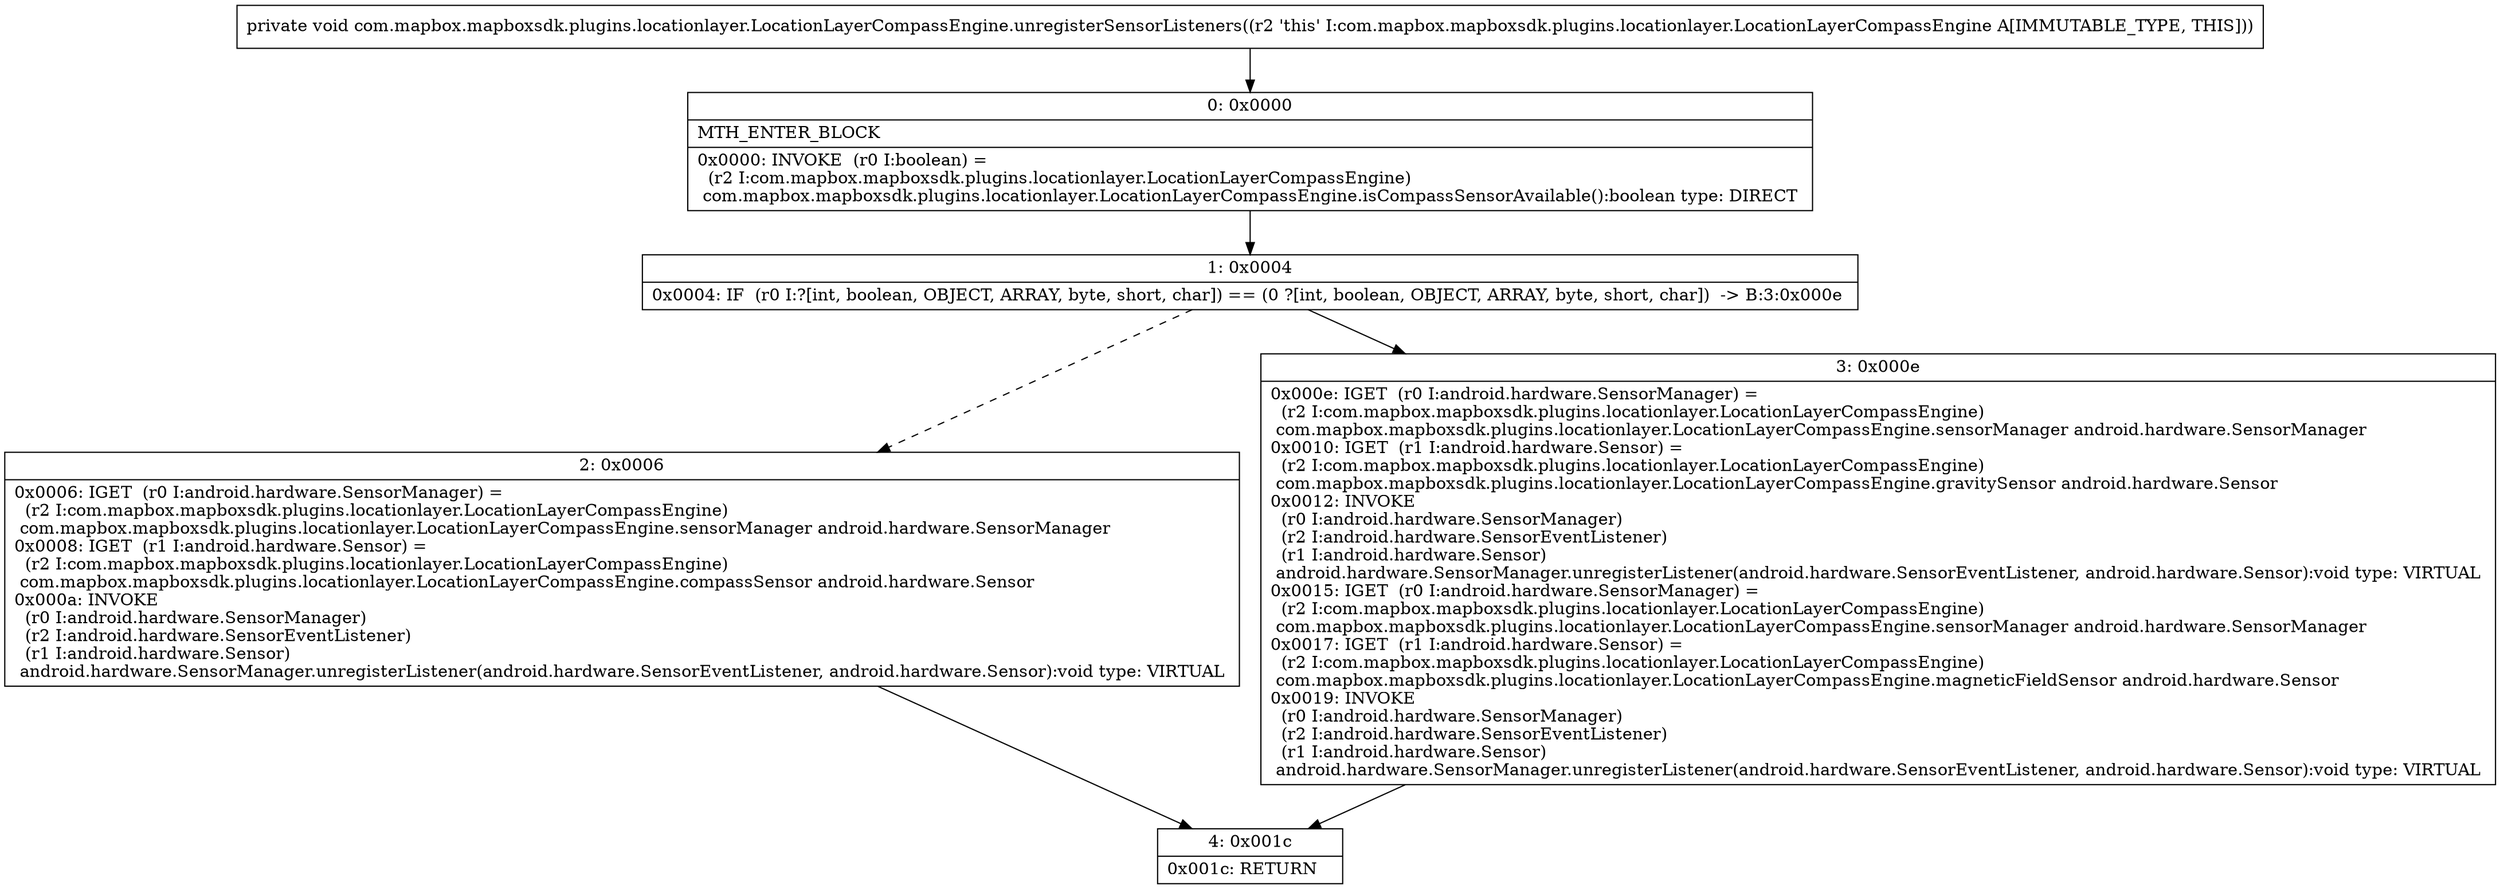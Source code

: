 digraph "CFG forcom.mapbox.mapboxsdk.plugins.locationlayer.LocationLayerCompassEngine.unregisterSensorListeners()V" {
Node_0 [shape=record,label="{0\:\ 0x0000|MTH_ENTER_BLOCK\l|0x0000: INVOKE  (r0 I:boolean) = \l  (r2 I:com.mapbox.mapboxsdk.plugins.locationlayer.LocationLayerCompassEngine)\l com.mapbox.mapboxsdk.plugins.locationlayer.LocationLayerCompassEngine.isCompassSensorAvailable():boolean type: DIRECT \l}"];
Node_1 [shape=record,label="{1\:\ 0x0004|0x0004: IF  (r0 I:?[int, boolean, OBJECT, ARRAY, byte, short, char]) == (0 ?[int, boolean, OBJECT, ARRAY, byte, short, char])  \-\> B:3:0x000e \l}"];
Node_2 [shape=record,label="{2\:\ 0x0006|0x0006: IGET  (r0 I:android.hardware.SensorManager) = \l  (r2 I:com.mapbox.mapboxsdk.plugins.locationlayer.LocationLayerCompassEngine)\l com.mapbox.mapboxsdk.plugins.locationlayer.LocationLayerCompassEngine.sensorManager android.hardware.SensorManager \l0x0008: IGET  (r1 I:android.hardware.Sensor) = \l  (r2 I:com.mapbox.mapboxsdk.plugins.locationlayer.LocationLayerCompassEngine)\l com.mapbox.mapboxsdk.plugins.locationlayer.LocationLayerCompassEngine.compassSensor android.hardware.Sensor \l0x000a: INVOKE  \l  (r0 I:android.hardware.SensorManager)\l  (r2 I:android.hardware.SensorEventListener)\l  (r1 I:android.hardware.Sensor)\l android.hardware.SensorManager.unregisterListener(android.hardware.SensorEventListener, android.hardware.Sensor):void type: VIRTUAL \l}"];
Node_3 [shape=record,label="{3\:\ 0x000e|0x000e: IGET  (r0 I:android.hardware.SensorManager) = \l  (r2 I:com.mapbox.mapboxsdk.plugins.locationlayer.LocationLayerCompassEngine)\l com.mapbox.mapboxsdk.plugins.locationlayer.LocationLayerCompassEngine.sensorManager android.hardware.SensorManager \l0x0010: IGET  (r1 I:android.hardware.Sensor) = \l  (r2 I:com.mapbox.mapboxsdk.plugins.locationlayer.LocationLayerCompassEngine)\l com.mapbox.mapboxsdk.plugins.locationlayer.LocationLayerCompassEngine.gravitySensor android.hardware.Sensor \l0x0012: INVOKE  \l  (r0 I:android.hardware.SensorManager)\l  (r2 I:android.hardware.SensorEventListener)\l  (r1 I:android.hardware.Sensor)\l android.hardware.SensorManager.unregisterListener(android.hardware.SensorEventListener, android.hardware.Sensor):void type: VIRTUAL \l0x0015: IGET  (r0 I:android.hardware.SensorManager) = \l  (r2 I:com.mapbox.mapboxsdk.plugins.locationlayer.LocationLayerCompassEngine)\l com.mapbox.mapboxsdk.plugins.locationlayer.LocationLayerCompassEngine.sensorManager android.hardware.SensorManager \l0x0017: IGET  (r1 I:android.hardware.Sensor) = \l  (r2 I:com.mapbox.mapboxsdk.plugins.locationlayer.LocationLayerCompassEngine)\l com.mapbox.mapboxsdk.plugins.locationlayer.LocationLayerCompassEngine.magneticFieldSensor android.hardware.Sensor \l0x0019: INVOKE  \l  (r0 I:android.hardware.SensorManager)\l  (r2 I:android.hardware.SensorEventListener)\l  (r1 I:android.hardware.Sensor)\l android.hardware.SensorManager.unregisterListener(android.hardware.SensorEventListener, android.hardware.Sensor):void type: VIRTUAL \l}"];
Node_4 [shape=record,label="{4\:\ 0x001c|0x001c: RETURN   \l}"];
MethodNode[shape=record,label="{private void com.mapbox.mapboxsdk.plugins.locationlayer.LocationLayerCompassEngine.unregisterSensorListeners((r2 'this' I:com.mapbox.mapboxsdk.plugins.locationlayer.LocationLayerCompassEngine A[IMMUTABLE_TYPE, THIS])) }"];
MethodNode -> Node_0;
Node_0 -> Node_1;
Node_1 -> Node_2[style=dashed];
Node_1 -> Node_3;
Node_2 -> Node_4;
Node_3 -> Node_4;
}


